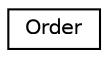 digraph "Graphical Class Hierarchy"
{
 // LATEX_PDF_SIZE
  edge [fontname="Helvetica",fontsize="10",labelfontname="Helvetica",labelfontsize="10"];
  node [fontname="Helvetica",fontsize="10",shape=record];
  rankdir="LR";
  Node0 [label="Order",height=0.2,width=0.4,color="black", fillcolor="white", style="filled",URL="$class_order.html",tooltip=" "];
}
